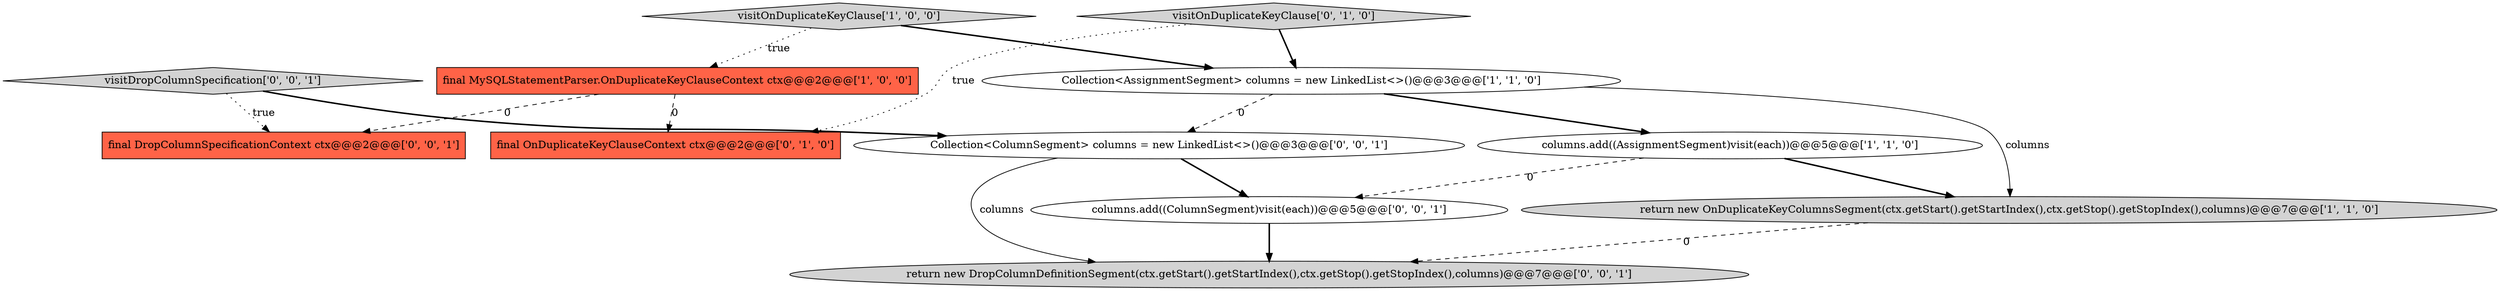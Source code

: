 digraph {
9 [style = filled, label = "visitDropColumnSpecification['0', '0', '1']", fillcolor = lightgray, shape = diamond image = "AAA0AAABBB3BBB"];
4 [style = filled, label = "return new OnDuplicateKeyColumnsSegment(ctx.getStart().getStartIndex(),ctx.getStop().getStopIndex(),columns)@@@7@@@['1', '1', '0']", fillcolor = lightgray, shape = ellipse image = "AAA0AAABBB1BBB"];
3 [style = filled, label = "columns.add((AssignmentSegment)visit(each))@@@5@@@['1', '1', '0']", fillcolor = white, shape = ellipse image = "AAA0AAABBB1BBB"];
6 [style = filled, label = "final OnDuplicateKeyClauseContext ctx@@@2@@@['0', '1', '0']", fillcolor = tomato, shape = box image = "AAA1AAABBB2BBB"];
10 [style = filled, label = "Collection<ColumnSegment> columns = new LinkedList<>()@@@3@@@['0', '0', '1']", fillcolor = white, shape = ellipse image = "AAA0AAABBB3BBB"];
0 [style = filled, label = "Collection<AssignmentSegment> columns = new LinkedList<>()@@@3@@@['1', '1', '0']", fillcolor = white, shape = ellipse image = "AAA0AAABBB1BBB"];
2 [style = filled, label = "final MySQLStatementParser.OnDuplicateKeyClauseContext ctx@@@2@@@['1', '0', '0']", fillcolor = tomato, shape = box image = "AAA1AAABBB1BBB"];
1 [style = filled, label = "visitOnDuplicateKeyClause['1', '0', '0']", fillcolor = lightgray, shape = diamond image = "AAA0AAABBB1BBB"];
5 [style = filled, label = "visitOnDuplicateKeyClause['0', '1', '0']", fillcolor = lightgray, shape = diamond image = "AAA0AAABBB2BBB"];
8 [style = filled, label = "columns.add((ColumnSegment)visit(each))@@@5@@@['0', '0', '1']", fillcolor = white, shape = ellipse image = "AAA0AAABBB3BBB"];
7 [style = filled, label = "return new DropColumnDefinitionSegment(ctx.getStart().getStartIndex(),ctx.getStop().getStopIndex(),columns)@@@7@@@['0', '0', '1']", fillcolor = lightgray, shape = ellipse image = "AAA0AAABBB3BBB"];
11 [style = filled, label = "final DropColumnSpecificationContext ctx@@@2@@@['0', '0', '1']", fillcolor = tomato, shape = box image = "AAA0AAABBB3BBB"];
0->3 [style = bold, label=""];
5->6 [style = dotted, label="true"];
2->11 [style = dashed, label="0"];
3->8 [style = dashed, label="0"];
10->7 [style = solid, label="columns"];
1->0 [style = bold, label=""];
9->10 [style = bold, label=""];
10->8 [style = bold, label=""];
5->0 [style = bold, label=""];
0->4 [style = solid, label="columns"];
1->2 [style = dotted, label="true"];
4->7 [style = dashed, label="0"];
3->4 [style = bold, label=""];
0->10 [style = dashed, label="0"];
8->7 [style = bold, label=""];
9->11 [style = dotted, label="true"];
2->6 [style = dashed, label="0"];
}
